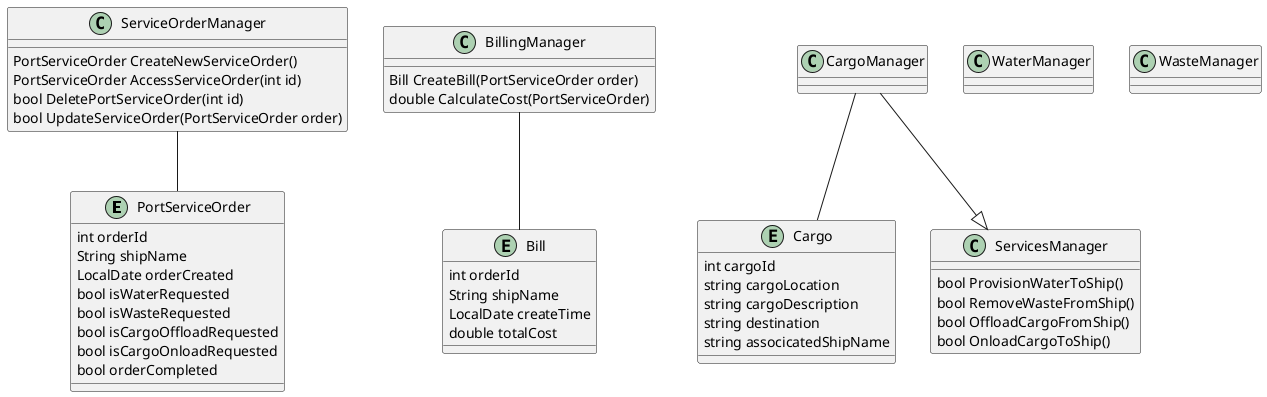 @startuml
entity PortServiceOrder {
    int orderId
    String shipName
    LocalDate orderCreated
    bool isWaterRequested
    bool isWasteRequested
    bool isCargoOffloadRequested
    bool isCargoOnloadRequested
    bool orderCompleted
}

entity Bill {
    int orderId
    String shipName
    LocalDate createTime
    double totalCost
}

entity Cargo {
    int cargoId
    string cargoLocation
    string cargoDescription
    string destination
    string associcatedShipName
}

ServiceOrderManager -- PortServiceOrder
BillingManager -- Bill
CargoManager --|> ServicesManager
CargoManager -- Cargo

class ServiceOrderManager {
    PortServiceOrder CreateNewServiceOrder()
    PortServiceOrder AccessServiceOrder(int id)
    bool DeletePortServiceOrder(int id)
    bool UpdateServiceOrder(PortServiceOrder order)
}

class BillingManager {
    Bill CreateBill(PortServiceOrder order)
    double CalculateCost(PortServiceOrder)
}

class ServicesManager {
    bool ProvisionWaterToShip()
    bool RemoveWasteFromShip()
    bool OffloadCargoFromShip()
    bool OnloadCargoToShip()
}

class CargoManager {
    
}

class WaterManager {

}

class WasteManager {

}


@enduml
